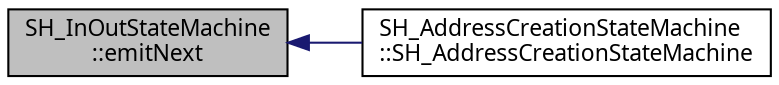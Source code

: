 digraph "SH_InOutStateMachine::emitNext"
{
 // INTERACTIVE_SVG=YES
  bgcolor="transparent";
  edge [fontname="Verdana",fontsize="11",labelfontname="Verdana",labelfontsize="11"];
  node [fontname="Verdana",fontsize="11",shape=record];
  rankdir="LR";
  Node1 [label="SH_InOutStateMachine\l::emitNext",height=0.2,width=0.4,color="black", fillcolor="grey75", style="filled" fontcolor="black"];
  Node1 -> Node2 [dir="back",color="midnightblue",fontsize="11",style="solid",fontname="Verdana"];
  Node2 [label="SH_AddressCreationStateMachine\l::SH_AddressCreationStateMachine",height=0.2,width=0.4,color="black",URL="$classSH__AddressCreationStateMachine.html#aabbda0fa01d5a59aaff1bd0e7153386d"];
}
